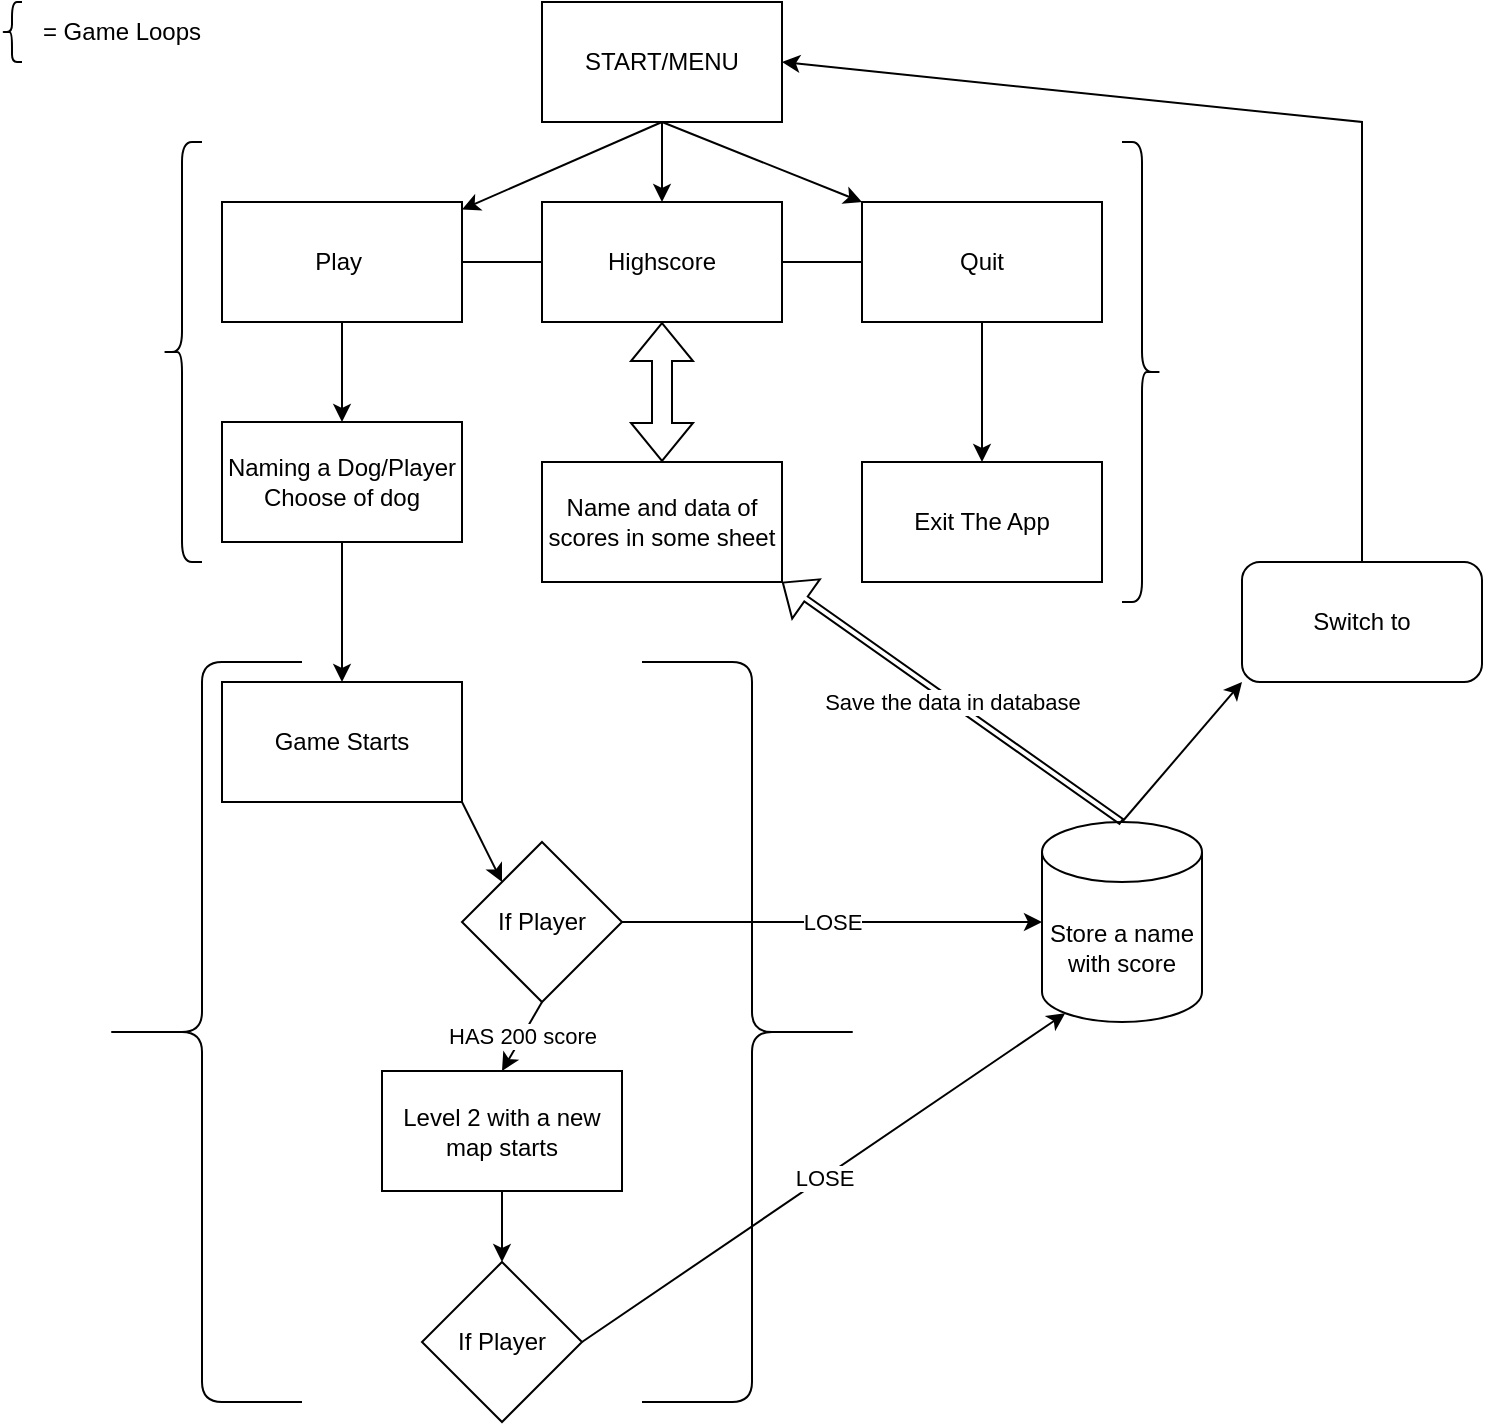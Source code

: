 <mxfile version="22.1.20" type="github">
  <diagram name="Stránka-1" id="zCYFuONAKeo-0VpM9fPG">
    <mxGraphModel dx="1072" dy="447" grid="1" gridSize="10" guides="1" tooltips="1" connect="1" arrows="1" fold="1" page="1" pageScale="1" pageWidth="827" pageHeight="1169" math="0" shadow="0">
      <root>
        <mxCell id="0" />
        <mxCell id="1" parent="0" />
        <mxCell id="B6Cft9fb7e3AqS_6x85i-1" value="START/MENU" style="rounded=0;whiteSpace=wrap;html=1;" vertex="1" parent="1">
          <mxGeometry x="320" y="20" width="120" height="60" as="geometry" />
        </mxCell>
        <mxCell id="B6Cft9fb7e3AqS_6x85i-3" value="" style="endArrow=classic;html=1;rounded=0;exitX=0.5;exitY=1;exitDx=0;exitDy=0;" edge="1" parent="1" source="B6Cft9fb7e3AqS_6x85i-1" target="B6Cft9fb7e3AqS_6x85i-4">
          <mxGeometry width="50" height="50" relative="1" as="geometry">
            <mxPoint x="390" y="290" as="sourcePoint" />
            <mxPoint x="440" y="240" as="targetPoint" />
          </mxGeometry>
        </mxCell>
        <mxCell id="B6Cft9fb7e3AqS_6x85i-4" value="Play&lt;span style=&quot;white-space: pre;&quot;&gt;&#x9;&lt;/span&gt;" style="rounded=0;whiteSpace=wrap;html=1;" vertex="1" parent="1">
          <mxGeometry x="160" y="120" width="120" height="60" as="geometry" />
        </mxCell>
        <mxCell id="B6Cft9fb7e3AqS_6x85i-6" value="" style="endArrow=classic;html=1;rounded=0;" edge="1" parent="1" target="B6Cft9fb7e3AqS_6x85i-7">
          <mxGeometry width="50" height="50" relative="1" as="geometry">
            <mxPoint x="380" y="80" as="sourcePoint" />
            <mxPoint x="440" y="240" as="targetPoint" />
          </mxGeometry>
        </mxCell>
        <mxCell id="B6Cft9fb7e3AqS_6x85i-7" value="Highscore" style="rounded=0;whiteSpace=wrap;html=1;" vertex="1" parent="1">
          <mxGeometry x="320" y="120" width="120" height="60" as="geometry" />
        </mxCell>
        <mxCell id="B6Cft9fb7e3AqS_6x85i-8" value="Quit" style="rounded=0;whiteSpace=wrap;html=1;" vertex="1" parent="1">
          <mxGeometry x="480" y="120" width="120" height="60" as="geometry" />
        </mxCell>
        <mxCell id="B6Cft9fb7e3AqS_6x85i-9" value="" style="endArrow=classic;html=1;rounded=0;entryX=0;entryY=0;entryDx=0;entryDy=0;" edge="1" parent="1" target="B6Cft9fb7e3AqS_6x85i-8">
          <mxGeometry width="50" height="50" relative="1" as="geometry">
            <mxPoint x="380" y="80" as="sourcePoint" />
            <mxPoint x="440" y="240" as="targetPoint" />
          </mxGeometry>
        </mxCell>
        <mxCell id="B6Cft9fb7e3AqS_6x85i-10" value="" style="endArrow=classic;html=1;rounded=0;exitX=0.5;exitY=1;exitDx=0;exitDy=0;" edge="1" parent="1" source="B6Cft9fb7e3AqS_6x85i-4" target="B6Cft9fb7e3AqS_6x85i-11">
          <mxGeometry width="50" height="50" relative="1" as="geometry">
            <mxPoint x="390" y="310" as="sourcePoint" />
            <mxPoint x="440" y="260" as="targetPoint" />
          </mxGeometry>
        </mxCell>
        <mxCell id="B6Cft9fb7e3AqS_6x85i-11" value="Naming a Dog/Player&lt;br&gt;Choose of dog" style="rounded=0;whiteSpace=wrap;html=1;" vertex="1" parent="1">
          <mxGeometry x="160" y="230" width="120" height="60" as="geometry" />
        </mxCell>
        <mxCell id="B6Cft9fb7e3AqS_6x85i-12" value="" style="endArrow=classic;html=1;rounded=0;exitX=0.5;exitY=1;exitDx=0;exitDy=0;" edge="1" parent="1" source="B6Cft9fb7e3AqS_6x85i-8" target="B6Cft9fb7e3AqS_6x85i-15">
          <mxGeometry width="50" height="50" relative="1" as="geometry">
            <mxPoint x="390" y="310" as="sourcePoint" />
            <mxPoint x="638" y="250" as="targetPoint" />
          </mxGeometry>
        </mxCell>
        <mxCell id="B6Cft9fb7e3AqS_6x85i-15" value="Exit The App" style="rounded=0;whiteSpace=wrap;html=1;" vertex="1" parent="1">
          <mxGeometry x="480" y="250" width="120" height="60" as="geometry" />
        </mxCell>
        <mxCell id="B6Cft9fb7e3AqS_6x85i-16" value="" style="endArrow=none;html=1;rounded=0;exitX=1;exitY=0.5;exitDx=0;exitDy=0;entryX=0;entryY=0.5;entryDx=0;entryDy=0;" edge="1" parent="1" source="B6Cft9fb7e3AqS_6x85i-4" target="B6Cft9fb7e3AqS_6x85i-7">
          <mxGeometry width="50" height="50" relative="1" as="geometry">
            <mxPoint x="390" y="200" as="sourcePoint" />
            <mxPoint x="440" y="150" as="targetPoint" />
          </mxGeometry>
        </mxCell>
        <mxCell id="B6Cft9fb7e3AqS_6x85i-17" value="" style="endArrow=none;html=1;rounded=0;exitX=1;exitY=0.5;exitDx=0;exitDy=0;entryX=0;entryY=0.5;entryDx=0;entryDy=0;" edge="1" parent="1" source="B6Cft9fb7e3AqS_6x85i-7" target="B6Cft9fb7e3AqS_6x85i-8">
          <mxGeometry width="50" height="50" relative="1" as="geometry">
            <mxPoint x="290" y="160" as="sourcePoint" />
            <mxPoint x="330" y="160" as="targetPoint" />
            <Array as="points" />
          </mxGeometry>
        </mxCell>
        <mxCell id="B6Cft9fb7e3AqS_6x85i-18" value="" style="shape=curlyBracket;whiteSpace=wrap;html=1;rounded=1;labelPosition=left;verticalLabelPosition=middle;align=right;verticalAlign=middle;" vertex="1" parent="1">
          <mxGeometry x="130" y="90" width="20" height="210" as="geometry" />
        </mxCell>
        <mxCell id="B6Cft9fb7e3AqS_6x85i-19" value="" style="shape=curlyBracket;whiteSpace=wrap;html=1;rounded=1;flipH=1;labelPosition=right;verticalLabelPosition=middle;align=left;verticalAlign=middle;" vertex="1" parent="1">
          <mxGeometry x="610" y="90" width="20" height="230" as="geometry" />
        </mxCell>
        <mxCell id="B6Cft9fb7e3AqS_6x85i-21" value="" style="shape=flexArrow;endArrow=classic;startArrow=classic;html=1;rounded=0;entryX=0.5;entryY=1;entryDx=0;entryDy=0;" edge="1" parent="1" target="B6Cft9fb7e3AqS_6x85i-7">
          <mxGeometry width="100" height="100" relative="1" as="geometry">
            <mxPoint x="380" y="250" as="sourcePoint" />
            <mxPoint x="460" y="230" as="targetPoint" />
          </mxGeometry>
        </mxCell>
        <mxCell id="B6Cft9fb7e3AqS_6x85i-22" value="Name and data of scores in some sheet" style="rounded=0;whiteSpace=wrap;html=1;" vertex="1" parent="1">
          <mxGeometry x="320" y="250" width="120" height="60" as="geometry" />
        </mxCell>
        <mxCell id="B6Cft9fb7e3AqS_6x85i-23" value="" style="endArrow=classic;html=1;rounded=0;exitX=0.5;exitY=1;exitDx=0;exitDy=0;" edge="1" parent="1" source="B6Cft9fb7e3AqS_6x85i-11" target="B6Cft9fb7e3AqS_6x85i-24">
          <mxGeometry width="50" height="50" relative="1" as="geometry">
            <mxPoint x="390" y="300" as="sourcePoint" />
            <mxPoint x="120" y="340" as="targetPoint" />
          </mxGeometry>
        </mxCell>
        <mxCell id="B6Cft9fb7e3AqS_6x85i-24" value="Game Starts" style="rounded=0;whiteSpace=wrap;html=1;" vertex="1" parent="1">
          <mxGeometry x="160" y="360" width="120" height="60" as="geometry" />
        </mxCell>
        <mxCell id="B6Cft9fb7e3AqS_6x85i-25" value="If Player" style="rhombus;whiteSpace=wrap;html=1;" vertex="1" parent="1">
          <mxGeometry x="280" y="440" width="80" height="80" as="geometry" />
        </mxCell>
        <mxCell id="B6Cft9fb7e3AqS_6x85i-26" value="" style="endArrow=classic;html=1;rounded=0;exitX=1;exitY=1;exitDx=0;exitDy=0;entryX=0;entryY=0;entryDx=0;entryDy=0;" edge="1" parent="1" source="B6Cft9fb7e3AqS_6x85i-24" target="B6Cft9fb7e3AqS_6x85i-25">
          <mxGeometry width="50" height="50" relative="1" as="geometry">
            <mxPoint x="390" y="440" as="sourcePoint" />
            <mxPoint x="440" y="390" as="targetPoint" />
          </mxGeometry>
        </mxCell>
        <mxCell id="B6Cft9fb7e3AqS_6x85i-27" value="LOSE" style="endArrow=classic;html=1;rounded=0;exitX=1;exitY=0.5;exitDx=0;exitDy=0;entryX=0;entryY=0.5;entryDx=0;entryDy=0;entryPerimeter=0;" edge="1" parent="1" source="B6Cft9fb7e3AqS_6x85i-25" target="B6Cft9fb7e3AqS_6x85i-41">
          <mxGeometry width="50" height="50" relative="1" as="geometry">
            <mxPoint x="390" y="390" as="sourcePoint" />
            <mxPoint x="550" y="420" as="targetPoint" />
          </mxGeometry>
        </mxCell>
        <mxCell id="B6Cft9fb7e3AqS_6x85i-28" value="Switch to" style="rounded=1;whiteSpace=wrap;html=1;" vertex="1" parent="1">
          <mxGeometry x="670" y="300" width="120" height="60" as="geometry" />
        </mxCell>
        <mxCell id="B6Cft9fb7e3AqS_6x85i-30" value="" style="endArrow=classic;html=1;rounded=0;exitX=0.5;exitY=0;exitDx=0;exitDy=0;entryX=1;entryY=0.5;entryDx=0;entryDy=0;" edge="1" parent="1" source="B6Cft9fb7e3AqS_6x85i-28" target="B6Cft9fb7e3AqS_6x85i-1">
          <mxGeometry width="50" height="50" relative="1" as="geometry">
            <mxPoint x="390" y="160" as="sourcePoint" />
            <mxPoint x="440" y="110" as="targetPoint" />
            <Array as="points">
              <mxPoint x="730" y="80" />
            </Array>
          </mxGeometry>
        </mxCell>
        <mxCell id="B6Cft9fb7e3AqS_6x85i-31" value="Level 2 with a new map starts" style="rounded=0;whiteSpace=wrap;html=1;" vertex="1" parent="1">
          <mxGeometry x="240" y="554.5" width="120" height="60" as="geometry" />
        </mxCell>
        <mxCell id="B6Cft9fb7e3AqS_6x85i-32" value="HAS 200 score" style="endArrow=classic;html=1;rounded=0;exitX=0.5;exitY=1;exitDx=0;exitDy=0;entryX=0.5;entryY=0;entryDx=0;entryDy=0;" edge="1" parent="1" source="B6Cft9fb7e3AqS_6x85i-25" target="B6Cft9fb7e3AqS_6x85i-31">
          <mxGeometry width="50" height="50" relative="1" as="geometry">
            <mxPoint x="390" y="540" as="sourcePoint" />
            <mxPoint x="440" y="490" as="targetPoint" />
          </mxGeometry>
        </mxCell>
        <mxCell id="B6Cft9fb7e3AqS_6x85i-33" value="= Game Loops" style="text;html=1;strokeColor=none;fillColor=none;align=center;verticalAlign=middle;whiteSpace=wrap;rounded=0;" vertex="1" parent="1">
          <mxGeometry x="60" y="20" width="100" height="30" as="geometry" />
        </mxCell>
        <mxCell id="B6Cft9fb7e3AqS_6x85i-34" value="" style="shape=curlyBracket;whiteSpace=wrap;html=1;rounded=1;labelPosition=left;verticalLabelPosition=middle;align=right;verticalAlign=middle;" vertex="1" parent="1">
          <mxGeometry x="50" y="20" width="10" height="30" as="geometry" />
        </mxCell>
        <mxCell id="B6Cft9fb7e3AqS_6x85i-35" value="" style="shape=curlyBracket;whiteSpace=wrap;html=1;rounded=1;labelPosition=left;verticalLabelPosition=middle;align=right;verticalAlign=middle;" vertex="1" parent="1">
          <mxGeometry x="100" y="350" width="100" height="370" as="geometry" />
        </mxCell>
        <mxCell id="B6Cft9fb7e3AqS_6x85i-36" value="" style="shape=curlyBracket;whiteSpace=wrap;html=1;rounded=1;flipH=1;labelPosition=right;verticalLabelPosition=middle;align=left;verticalAlign=middle;" vertex="1" parent="1">
          <mxGeometry x="370" y="350" width="110" height="370" as="geometry" />
        </mxCell>
        <mxCell id="B6Cft9fb7e3AqS_6x85i-38" value="If Player" style="rhombus;whiteSpace=wrap;html=1;" vertex="1" parent="1">
          <mxGeometry x="260" y="650" width="80" height="80" as="geometry" />
        </mxCell>
        <mxCell id="B6Cft9fb7e3AqS_6x85i-39" value="LOSE" style="endArrow=classic;html=1;rounded=0;exitX=1;exitY=0.5;exitDx=0;exitDy=0;entryX=0.145;entryY=1;entryDx=0;entryDy=-4.35;entryPerimeter=0;" edge="1" parent="1" source="B6Cft9fb7e3AqS_6x85i-38" target="B6Cft9fb7e3AqS_6x85i-41">
          <mxGeometry width="50" height="50" relative="1" as="geometry">
            <mxPoint x="390" y="470" as="sourcePoint" />
            <mxPoint x="680" y="340" as="targetPoint" />
          </mxGeometry>
        </mxCell>
        <mxCell id="B6Cft9fb7e3AqS_6x85i-40" value="" style="endArrow=classic;html=1;rounded=0;exitX=0.5;exitY=1;exitDx=0;exitDy=0;entryX=0.5;entryY=0;entryDx=0;entryDy=0;" edge="1" parent="1" source="B6Cft9fb7e3AqS_6x85i-31" target="B6Cft9fb7e3AqS_6x85i-38">
          <mxGeometry width="50" height="50" relative="1" as="geometry">
            <mxPoint x="390" y="560" as="sourcePoint" />
            <mxPoint x="440" y="510" as="targetPoint" />
          </mxGeometry>
        </mxCell>
        <mxCell id="B6Cft9fb7e3AqS_6x85i-41" value="Store a name with score" style="shape=cylinder3;whiteSpace=wrap;html=1;boundedLbl=1;backgroundOutline=1;size=15;" vertex="1" parent="1">
          <mxGeometry x="570" y="430" width="80" height="100" as="geometry" />
        </mxCell>
        <mxCell id="B6Cft9fb7e3AqS_6x85i-42" value="" style="endArrow=classic;html=1;rounded=0;exitX=0.5;exitY=0;exitDx=0;exitDy=0;exitPerimeter=0;entryX=0;entryY=1;entryDx=0;entryDy=0;" edge="1" parent="1" source="B6Cft9fb7e3AqS_6x85i-41" target="B6Cft9fb7e3AqS_6x85i-28">
          <mxGeometry width="50" height="50" relative="1" as="geometry">
            <mxPoint x="390" y="520" as="sourcePoint" />
            <mxPoint x="440" y="470" as="targetPoint" />
          </mxGeometry>
        </mxCell>
        <mxCell id="B6Cft9fb7e3AqS_6x85i-43" value="Save the data in database" style="shape=flexArrow;endArrow=classic;html=1;rounded=0;entryX=1;entryY=1;entryDx=0;entryDy=0;exitX=0.5;exitY=0;exitDx=0;exitDy=0;exitPerimeter=0;width=3;endSize=4.4;" edge="1" parent="1" source="B6Cft9fb7e3AqS_6x85i-41" target="B6Cft9fb7e3AqS_6x85i-22">
          <mxGeometry width="50" height="50" relative="1" as="geometry">
            <mxPoint x="390" y="420" as="sourcePoint" />
            <mxPoint x="440" y="370" as="targetPoint" />
            <Array as="points" />
          </mxGeometry>
        </mxCell>
      </root>
    </mxGraphModel>
  </diagram>
</mxfile>
